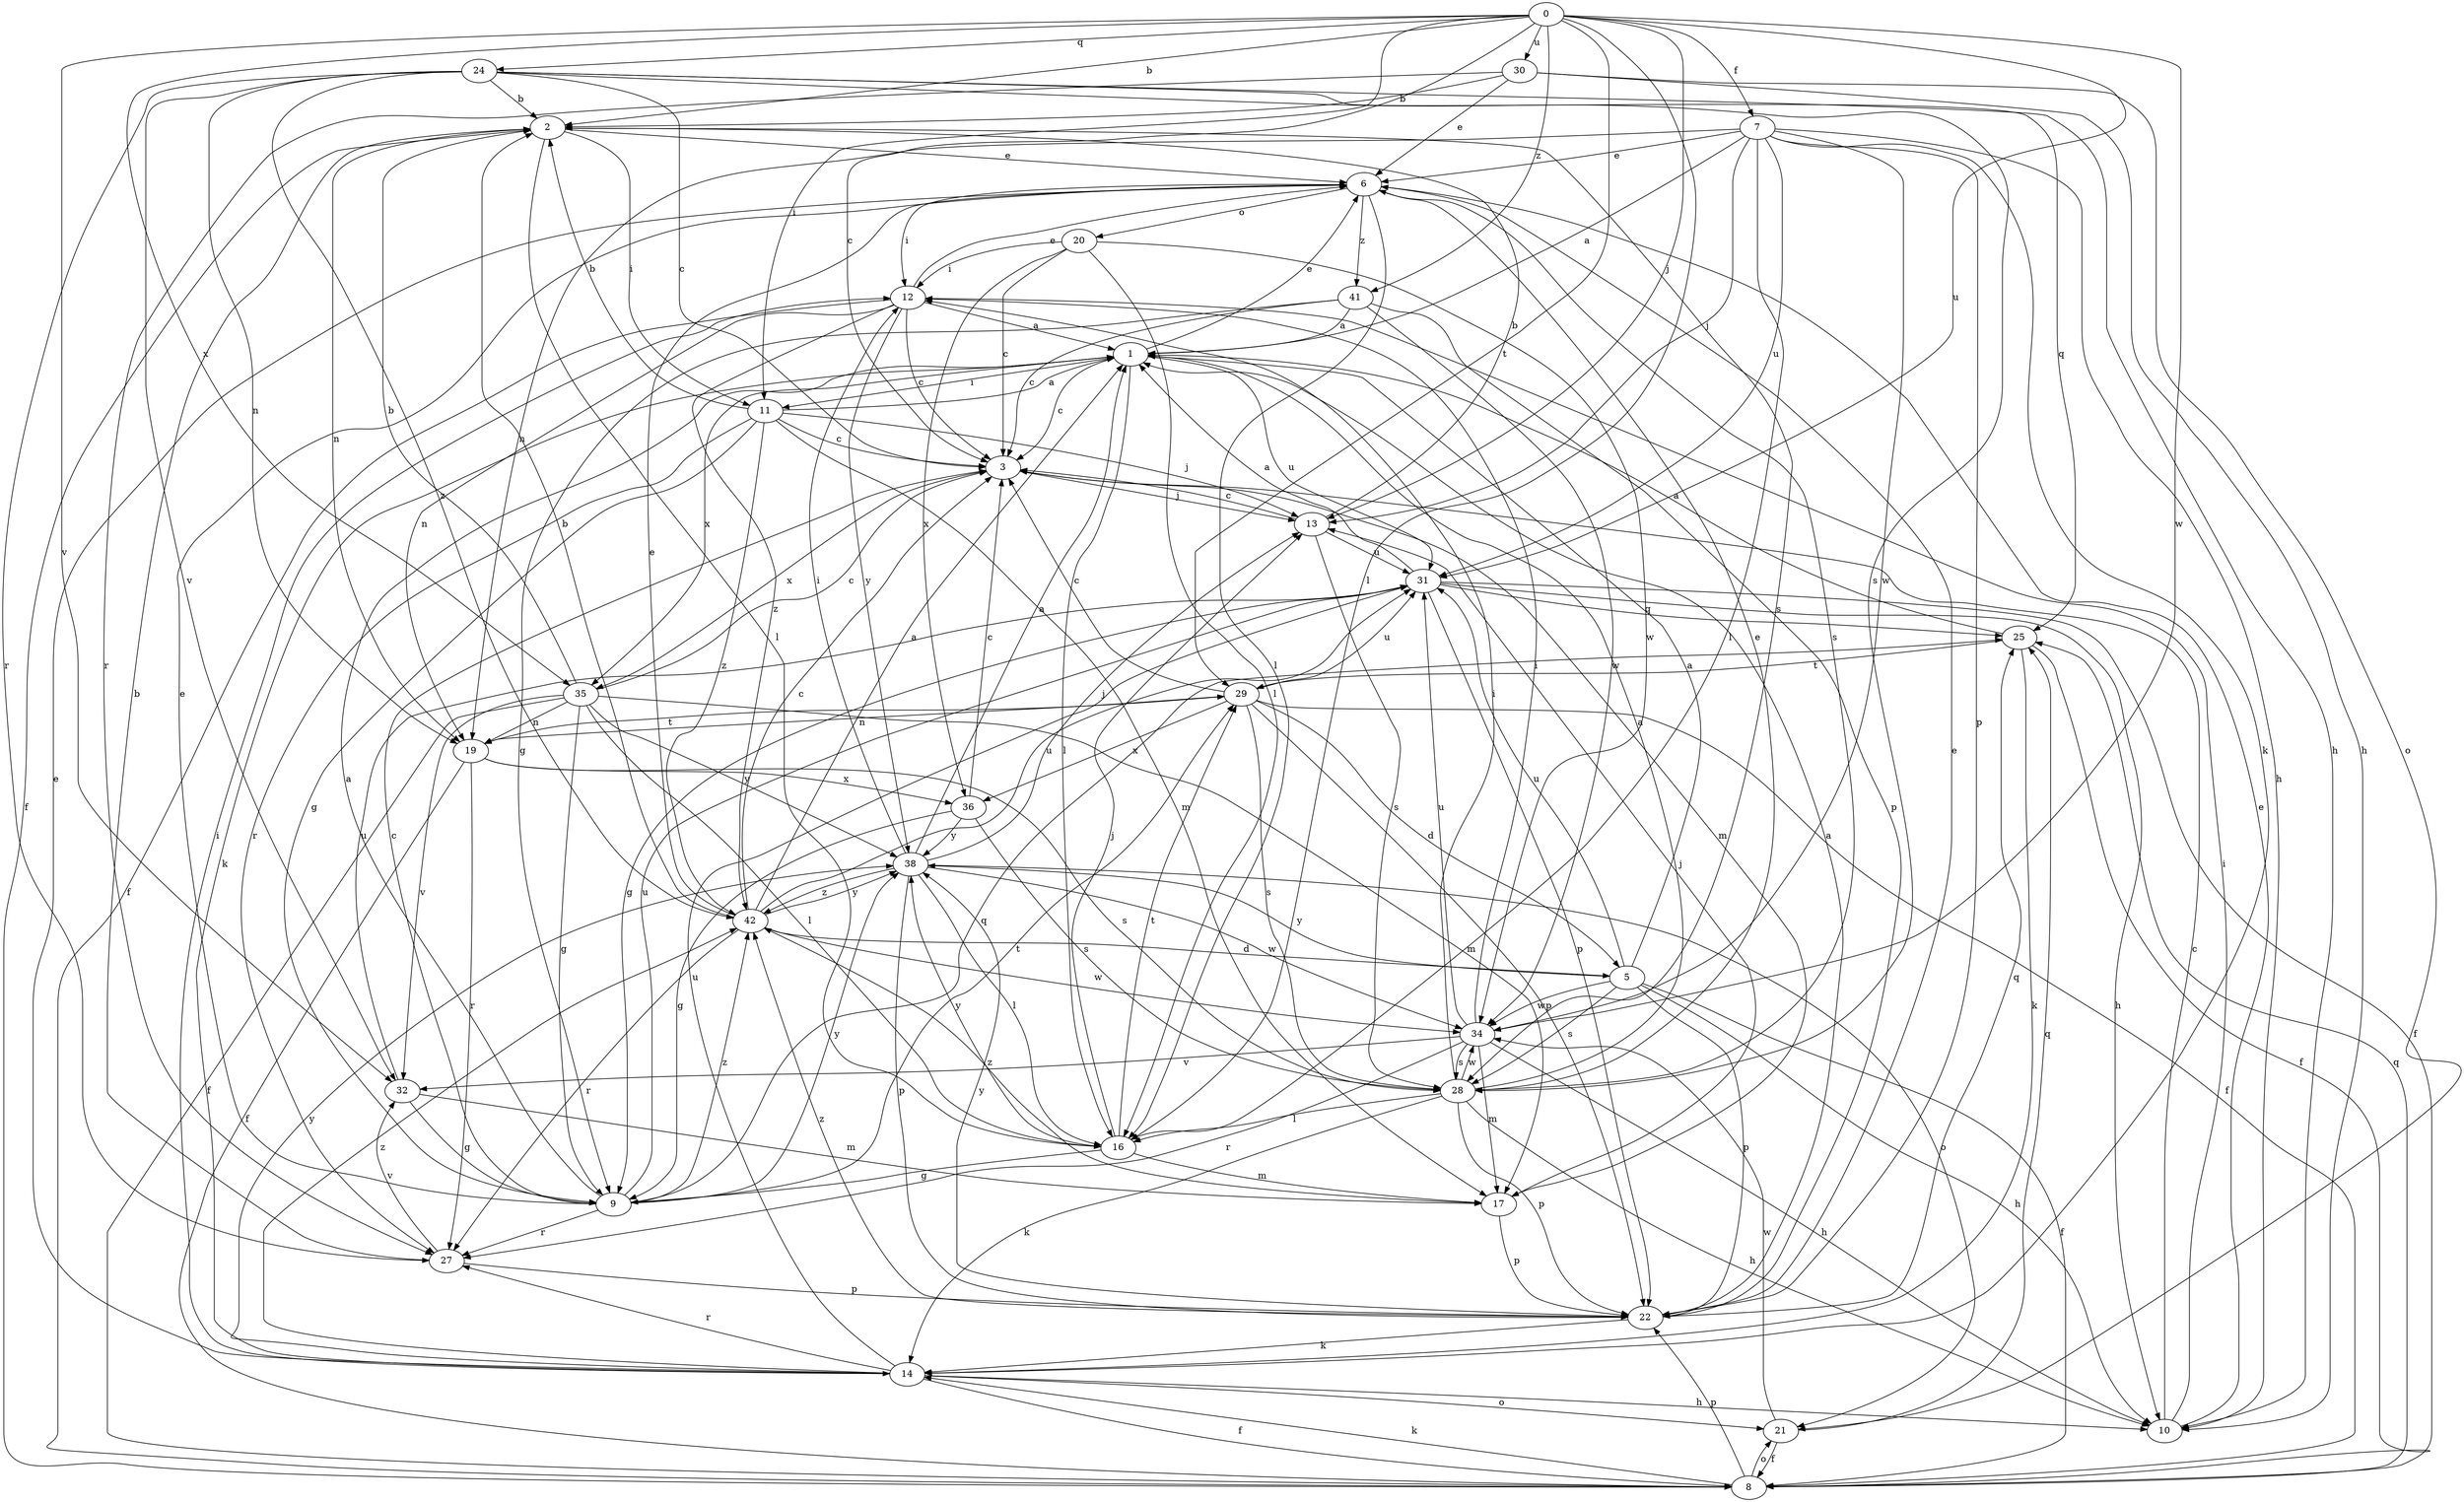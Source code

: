 strict digraph  {
0;
1;
2;
3;
5;
6;
7;
8;
9;
10;
11;
12;
13;
14;
16;
17;
19;
20;
21;
22;
24;
25;
27;
28;
29;
30;
31;
32;
34;
35;
36;
38;
41;
42;
0 -> 2  [label=b];
0 -> 3  [label=c];
0 -> 7  [label=f];
0 -> 11  [label=i];
0 -> 13  [label=j];
0 -> 16  [label=l];
0 -> 24  [label=q];
0 -> 29  [label=t];
0 -> 30  [label=u];
0 -> 31  [label=u];
0 -> 32  [label=v];
0 -> 34  [label=w];
0 -> 35  [label=x];
0 -> 41  [label=z];
1 -> 3  [label=c];
1 -> 6  [label=e];
1 -> 11  [label=i];
1 -> 14  [label=k];
1 -> 16  [label=l];
1 -> 31  [label=u];
1 -> 35  [label=x];
2 -> 6  [label=e];
2 -> 8  [label=f];
2 -> 11  [label=i];
2 -> 16  [label=l];
2 -> 19  [label=n];
2 -> 28  [label=s];
3 -> 13  [label=j];
3 -> 17  [label=m];
3 -> 35  [label=x];
5 -> 1  [label=a];
5 -> 8  [label=f];
5 -> 10  [label=h];
5 -> 22  [label=p];
5 -> 28  [label=s];
5 -> 31  [label=u];
5 -> 34  [label=w];
5 -> 38  [label=y];
6 -> 12  [label=i];
6 -> 16  [label=l];
6 -> 20  [label=o];
6 -> 28  [label=s];
6 -> 41  [label=z];
7 -> 1  [label=a];
7 -> 6  [label=e];
7 -> 10  [label=h];
7 -> 13  [label=j];
7 -> 14  [label=k];
7 -> 16  [label=l];
7 -> 19  [label=n];
7 -> 22  [label=p];
7 -> 31  [label=u];
7 -> 34  [label=w];
8 -> 14  [label=k];
8 -> 21  [label=o];
8 -> 22  [label=p];
8 -> 25  [label=q];
9 -> 1  [label=a];
9 -> 3  [label=c];
9 -> 6  [label=e];
9 -> 25  [label=q];
9 -> 27  [label=r];
9 -> 29  [label=t];
9 -> 31  [label=u];
9 -> 38  [label=y];
9 -> 42  [label=z];
10 -> 3  [label=c];
10 -> 6  [label=e];
10 -> 12  [label=i];
11 -> 1  [label=a];
11 -> 2  [label=b];
11 -> 3  [label=c];
11 -> 9  [label=g];
11 -> 13  [label=j];
11 -> 17  [label=m];
11 -> 27  [label=r];
11 -> 42  [label=z];
12 -> 1  [label=a];
12 -> 3  [label=c];
12 -> 6  [label=e];
12 -> 8  [label=f];
12 -> 19  [label=n];
12 -> 38  [label=y];
12 -> 42  [label=z];
13 -> 2  [label=b];
13 -> 3  [label=c];
13 -> 28  [label=s];
13 -> 31  [label=u];
14 -> 6  [label=e];
14 -> 8  [label=f];
14 -> 10  [label=h];
14 -> 12  [label=i];
14 -> 21  [label=o];
14 -> 27  [label=r];
14 -> 31  [label=u];
14 -> 38  [label=y];
14 -> 42  [label=z];
16 -> 9  [label=g];
16 -> 13  [label=j];
16 -> 17  [label=m];
16 -> 29  [label=t];
16 -> 38  [label=y];
17 -> 13  [label=j];
17 -> 22  [label=p];
17 -> 42  [label=z];
19 -> 8  [label=f];
19 -> 27  [label=r];
19 -> 28  [label=s];
19 -> 29  [label=t];
19 -> 36  [label=x];
20 -> 3  [label=c];
20 -> 12  [label=i];
20 -> 16  [label=l];
20 -> 34  [label=w];
20 -> 36  [label=x];
21 -> 8  [label=f];
21 -> 25  [label=q];
21 -> 34  [label=w];
22 -> 1  [label=a];
22 -> 6  [label=e];
22 -> 14  [label=k];
22 -> 25  [label=q];
22 -> 38  [label=y];
22 -> 42  [label=z];
24 -> 2  [label=b];
24 -> 3  [label=c];
24 -> 10  [label=h];
24 -> 19  [label=n];
24 -> 25  [label=q];
24 -> 27  [label=r];
24 -> 28  [label=s];
24 -> 32  [label=v];
24 -> 42  [label=z];
25 -> 1  [label=a];
25 -> 8  [label=f];
25 -> 14  [label=k];
25 -> 29  [label=t];
27 -> 2  [label=b];
27 -> 22  [label=p];
27 -> 32  [label=v];
28 -> 1  [label=a];
28 -> 6  [label=e];
28 -> 10  [label=h];
28 -> 12  [label=i];
28 -> 14  [label=k];
28 -> 16  [label=l];
28 -> 22  [label=p];
28 -> 34  [label=w];
29 -> 3  [label=c];
29 -> 5  [label=d];
29 -> 8  [label=f];
29 -> 19  [label=n];
29 -> 22  [label=p];
29 -> 28  [label=s];
29 -> 31  [label=u];
29 -> 36  [label=x];
30 -> 2  [label=b];
30 -> 6  [label=e];
30 -> 10  [label=h];
30 -> 21  [label=o];
30 -> 27  [label=r];
31 -> 1  [label=a];
31 -> 8  [label=f];
31 -> 9  [label=g];
31 -> 10  [label=h];
31 -> 22  [label=p];
31 -> 25  [label=q];
32 -> 9  [label=g];
32 -> 17  [label=m];
32 -> 31  [label=u];
34 -> 10  [label=h];
34 -> 12  [label=i];
34 -> 17  [label=m];
34 -> 27  [label=r];
34 -> 28  [label=s];
34 -> 31  [label=u];
34 -> 32  [label=v];
35 -> 2  [label=b];
35 -> 3  [label=c];
35 -> 8  [label=f];
35 -> 9  [label=g];
35 -> 16  [label=l];
35 -> 17  [label=m];
35 -> 19  [label=n];
35 -> 32  [label=v];
35 -> 38  [label=y];
36 -> 3  [label=c];
36 -> 9  [label=g];
36 -> 28  [label=s];
36 -> 38  [label=y];
38 -> 1  [label=a];
38 -> 12  [label=i];
38 -> 13  [label=j];
38 -> 16  [label=l];
38 -> 21  [label=o];
38 -> 22  [label=p];
38 -> 34  [label=w];
38 -> 42  [label=z];
41 -> 1  [label=a];
41 -> 3  [label=c];
41 -> 9  [label=g];
41 -> 22  [label=p];
41 -> 34  [label=w];
42 -> 1  [label=a];
42 -> 2  [label=b];
42 -> 3  [label=c];
42 -> 5  [label=d];
42 -> 6  [label=e];
42 -> 27  [label=r];
42 -> 31  [label=u];
42 -> 34  [label=w];
42 -> 38  [label=y];
}
